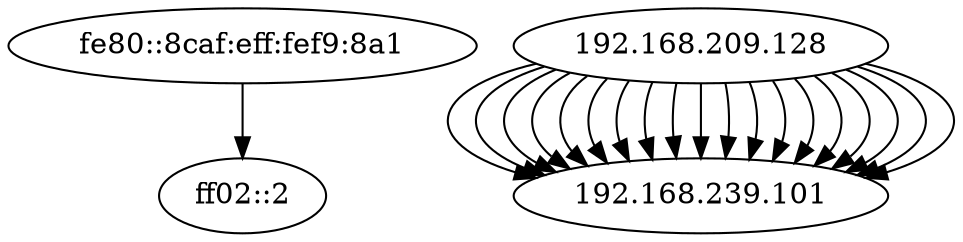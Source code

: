 digraph NWTraffic_update {
  "fe80::8caf:eff:fef9:8a1" [degree=1, in_degree=0, out_degree=1, activity_score=0.10, total_connections=1];
  "ff02::2" [degree=1, in_degree=1, out_degree=0, activity_score=0.10, total_connections=1];
  "fe80::8caf:eff:fef9:8a1" -> "ff02::2" [protocol_UNKNOWN=0.00,protocol_TCP=0.00,protocol_UDP=0.00,protocol_ICMP=1.00,timestamp_sin=-0.57,timestamp_cos=-0.82,src_port_type=0.00,dst_port_type=0.00,conn_state_successful=0.00,conn_state_rejected_reset=0.00,conn_state_partial=0.00,conn_state_suspicious=0.00,conn_state_other=1.00,local_orig=1.00,local_resp=0.00,history_length=0.10,orig_bytes=0.25,resp_bytes=0.00,orig_pkts=0.12,resp_pkts=0.00,orig_ip_bytes=0.39,resp_ip_bytes=0.00,service_HTTP=0.00,service_FTP=0.00,service_SSH=0.00,service_DNS=0.00,service_UNKNOWN=1.00  ];
  "192.168.209.128" [degree=51, in_degree=0, out_degree=51, activity_score=1.00, total_connections=51];
  "192.168.239.101" [degree=51, in_degree=51, out_degree=0, activity_score=1.00, total_connections=51];
  "192.168.209.128" -> "192.168.239.101" [protocol_UNKNOWN=0.00,protocol_TCP=1.00,protocol_UDP=0.00,protocol_ICMP=0.00,timestamp_sin=-0.58,timestamp_cos=-0.82,src_port_type=1.00,dst_port_type=0.00,conn_state_successful=1.00,conn_state_rejected_reset=0.00,conn_state_partial=0.00,conn_state_suspicious=0.00,conn_state_other=0.00,local_orig=1.00,local_resp=1.00,history_length=0.90,orig_bytes=0.57,resp_bytes=0.68,orig_pkts=0.22,resp_pkts=0.23,orig_ip_bytes=0.59,resp_ip_bytes=0.68,service_HTTP=0.00,service_FTP=0.00,service_SSH=0.00,service_DNS=0.00,service_UNKNOWN=1.00  ];
  "192.168.209.128" [degree=51, in_degree=0, out_degree=51, activity_score=1.00, total_connections=51];
  "192.168.239.101" [degree=51, in_degree=51, out_degree=0, activity_score=1.00, total_connections=51];
  "192.168.209.128" -> "192.168.239.101" [protocol_UNKNOWN=0.00,protocol_TCP=1.00,protocol_UDP=0.00,protocol_ICMP=0.00,timestamp_sin=-0.57,timestamp_cos=-0.82,src_port_type=0.50,dst_port_type=0.00,conn_state_successful=1.00,conn_state_rejected_reset=0.00,conn_state_partial=0.00,conn_state_suspicious=0.00,conn_state_other=0.00,local_orig=1.00,local_resp=1.00,history_length=0.90,orig_bytes=0.70,resp_bytes=0.74,orig_pkts=0.28,resp_pkts=0.28,orig_ip_bytes=0.71,resp_ip_bytes=0.75,service_HTTP=0.00,service_FTP=0.00,service_SSH=0.00,service_DNS=0.00,service_UNKNOWN=1.00  ];
  "192.168.209.128" [degree=51, in_degree=0, out_degree=51, activity_score=1.00, total_connections=51];
  "192.168.239.101" [degree=51, in_degree=51, out_degree=0, activity_score=1.00, total_connections=51];
  "192.168.209.128" -> "192.168.239.101" [protocol_UNKNOWN=0.00,protocol_TCP=1.00,protocol_UDP=0.00,protocol_ICMP=0.00,timestamp_sin=-0.57,timestamp_cos=-0.82,src_port_type=0.50,dst_port_type=0.00,conn_state_successful=1.00,conn_state_rejected_reset=0.00,conn_state_partial=0.00,conn_state_suspicious=0.00,conn_state_other=0.00,local_orig=1.00,local_resp=1.00,history_length=0.90,orig_bytes=0.77,resp_bytes=0.82,orig_pkts=0.34,resp_pkts=0.34,orig_ip_bytes=0.78,resp_ip_bytes=0.82,service_HTTP=0.00,service_FTP=0.00,service_SSH=0.00,service_DNS=0.00,service_UNKNOWN=1.00  ];
  "192.168.209.128" [degree=51, in_degree=0, out_degree=51, activity_score=1.00, total_connections=51];
  "192.168.239.101" [degree=51, in_degree=51, out_degree=0, activity_score=1.00, total_connections=51];
  "192.168.209.128" -> "192.168.239.101" [protocol_UNKNOWN=0.00,protocol_TCP=1.00,protocol_UDP=0.00,protocol_ICMP=0.00,timestamp_sin=-0.57,timestamp_cos=-0.82,src_port_type=0.50,dst_port_type=0.00,conn_state_successful=1.00,conn_state_rejected_reset=0.00,conn_state_partial=0.00,conn_state_suspicious=0.00,conn_state_other=0.00,local_orig=1.00,local_resp=1.00,history_length=0.90,orig_bytes=0.71,resp_bytes=0.74,orig_pkts=0.28,resp_pkts=0.28,orig_ip_bytes=0.72,resp_ip_bytes=0.75,service_HTTP=0.00,service_FTP=0.00,service_SSH=0.00,service_DNS=0.00,service_UNKNOWN=1.00  ];
  "192.168.209.128" [degree=51, in_degree=0, out_degree=51, activity_score=1.00, total_connections=51];
  "192.168.239.101" [degree=51, in_degree=51, out_degree=0, activity_score=1.00, total_connections=51];
  "192.168.209.128" -> "192.168.239.101" [protocol_UNKNOWN=0.00,protocol_TCP=1.00,protocol_UDP=0.00,protocol_ICMP=0.00,timestamp_sin=-0.57,timestamp_cos=-0.82,src_port_type=0.50,dst_port_type=0.00,conn_state_successful=1.00,conn_state_rejected_reset=0.00,conn_state_partial=0.00,conn_state_suspicious=0.00,conn_state_other=0.00,local_orig=1.00,local_resp=1.00,history_length=0.90,orig_bytes=0.66,resp_bytes=0.70,orig_pkts=0.25,resp_pkts=0.26,orig_ip_bytes=0.68,resp_ip_bytes=0.71,service_HTTP=0.00,service_FTP=0.00,service_SSH=0.00,service_DNS=0.00,service_UNKNOWN=1.00  ];
  "192.168.209.128" [degree=51, in_degree=0, out_degree=51, activity_score=1.00, total_connections=51];
  "192.168.239.101" [degree=51, in_degree=51, out_degree=0, activity_score=1.00, total_connections=51];
  "192.168.209.128" -> "192.168.239.101" [protocol_UNKNOWN=0.00,protocol_TCP=1.00,protocol_UDP=0.00,protocol_ICMP=0.00,timestamp_sin=-0.57,timestamp_cos=-0.82,src_port_type=0.50,dst_port_type=0.00,conn_state_successful=1.00,conn_state_rejected_reset=0.00,conn_state_partial=0.00,conn_state_suspicious=0.00,conn_state_other=0.00,local_orig=1.00,local_resp=1.00,history_length=0.90,orig_bytes=0.67,resp_bytes=0.71,orig_pkts=0.26,resp_pkts=0.26,orig_ip_bytes=0.68,resp_ip_bytes=0.72,service_HTTP=0.00,service_FTP=0.00,service_SSH=0.00,service_DNS=0.00,service_UNKNOWN=1.00  ];
  "192.168.209.128" [degree=51, in_degree=0, out_degree=51, activity_score=1.00, total_connections=51];
  "192.168.239.101" [degree=51, in_degree=51, out_degree=0, activity_score=1.00, total_connections=51];
  "192.168.209.128" -> "192.168.239.101" [protocol_UNKNOWN=0.00,protocol_TCP=1.00,protocol_UDP=0.00,protocol_ICMP=0.00,timestamp_sin=-0.57,timestamp_cos=-0.82,src_port_type=0.50,dst_port_type=0.00,conn_state_successful=1.00,conn_state_rejected_reset=0.00,conn_state_partial=0.00,conn_state_suspicious=0.00,conn_state_other=0.00,local_orig=1.00,local_resp=1.00,history_length=0.90,orig_bytes=0.65,resp_bytes=0.69,orig_pkts=0.24,resp_pkts=0.26,orig_ip_bytes=0.66,resp_ip_bytes=0.70,service_HTTP=0.00,service_FTP=0.00,service_SSH=0.00,service_DNS=0.00,service_UNKNOWN=1.00  ];
  "192.168.209.128" [degree=51, in_degree=0, out_degree=51, activity_score=1.00, total_connections=51];
  "192.168.239.101" [degree=51, in_degree=51, out_degree=0, activity_score=1.00, total_connections=51];
  "192.168.209.128" -> "192.168.239.101" [protocol_UNKNOWN=0.00,protocol_TCP=1.00,protocol_UDP=0.00,protocol_ICMP=0.00,timestamp_sin=-0.57,timestamp_cos=-0.82,src_port_type=0.50,dst_port_type=0.00,conn_state_successful=1.00,conn_state_rejected_reset=0.00,conn_state_partial=0.00,conn_state_suspicious=0.00,conn_state_other=0.00,local_orig=1.00,local_resp=1.00,history_length=0.90,orig_bytes=0.69,resp_bytes=0.73,orig_pkts=0.27,resp_pkts=0.27,orig_ip_bytes=0.70,resp_ip_bytes=0.73,service_HTTP=0.00,service_FTP=0.00,service_SSH=0.00,service_DNS=0.00,service_UNKNOWN=1.00  ];
  "192.168.209.128" [degree=51, in_degree=0, out_degree=51, activity_score=1.00, total_connections=51];
  "192.168.239.101" [degree=51, in_degree=51, out_degree=0, activity_score=1.00, total_connections=51];
  "192.168.209.128" -> "192.168.239.101" [protocol_UNKNOWN=0.00,protocol_TCP=1.00,protocol_UDP=0.00,protocol_ICMP=0.00,timestamp_sin=-0.58,timestamp_cos=-0.82,src_port_type=1.00,dst_port_type=0.00,conn_state_successful=1.00,conn_state_rejected_reset=0.00,conn_state_partial=0.00,conn_state_suspicious=0.00,conn_state_other=0.00,local_orig=1.00,local_resp=1.00,history_length=1.10,orig_bytes=0.80,resp_bytes=0.95,orig_pkts=0.40,resp_pkts=0.44,orig_ip_bytes=0.81,resp_ip_bytes=0.96,service_HTTP=0.00,service_FTP=0.00,service_SSH=0.00,service_DNS=0.00,service_UNKNOWN=1.00  ];
  "192.168.209.128" [degree=51, in_degree=0, out_degree=51, activity_score=1.00, total_connections=51];
  "192.168.239.101" [degree=51, in_degree=51, out_degree=0, activity_score=1.00, total_connections=51];
  "192.168.209.128" -> "192.168.239.101" [protocol_UNKNOWN=0.00,protocol_TCP=1.00,protocol_UDP=0.00,protocol_ICMP=0.00,timestamp_sin=-0.58,timestamp_cos=-0.82,src_port_type=1.00,dst_port_type=0.00,conn_state_successful=1.00,conn_state_rejected_reset=0.00,conn_state_partial=0.00,conn_state_suspicious=0.00,conn_state_other=0.00,local_orig=1.00,local_resp=1.00,history_length=0.90,orig_bytes=0.80,resp_bytes=0.95,orig_pkts=0.41,resp_pkts=0.44,orig_ip_bytes=0.82,resp_ip_bytes=0.96,service_HTTP=0.00,service_FTP=0.00,service_SSH=0.00,service_DNS=0.00,service_UNKNOWN=1.00  ];
  "192.168.209.128" [degree=51, in_degree=0, out_degree=51, activity_score=1.00, total_connections=51];
  "192.168.239.101" [degree=51, in_degree=51, out_degree=0, activity_score=1.00, total_connections=51];
  "192.168.209.128" -> "192.168.239.101" [protocol_UNKNOWN=0.00,protocol_TCP=1.00,protocol_UDP=0.00,protocol_ICMP=0.00,timestamp_sin=-0.58,timestamp_cos=-0.82,src_port_type=1.00,dst_port_type=0.00,conn_state_successful=1.00,conn_state_rejected_reset=0.00,conn_state_partial=0.00,conn_state_suspicious=0.00,conn_state_other=0.00,local_orig=1.00,local_resp=1.00,history_length=0.90,orig_bytes=0.80,resp_bytes=0.95,orig_pkts=0.40,resp_pkts=0.44,orig_ip_bytes=0.81,resp_ip_bytes=0.96,service_HTTP=0.00,service_FTP=0.00,service_SSH=0.00,service_DNS=0.00,service_UNKNOWN=1.00  ];
  "192.168.209.128" [degree=51, in_degree=0, out_degree=51, activity_score=1.00, total_connections=51];
  "192.168.239.101" [degree=51, in_degree=51, out_degree=0, activity_score=1.00, total_connections=51];
  "192.168.209.128" -> "192.168.239.101" [protocol_UNKNOWN=0.00,protocol_TCP=1.00,protocol_UDP=0.00,protocol_ICMP=0.00,timestamp_sin=-0.58,timestamp_cos=-0.82,src_port_type=1.00,dst_port_type=0.00,conn_state_successful=1.00,conn_state_rejected_reset=0.00,conn_state_partial=0.00,conn_state_suspicious=0.00,conn_state_other=0.00,local_orig=1.00,local_resp=1.00,history_length=1.00,orig_bytes=0.80,resp_bytes=0.95,orig_pkts=0.40,resp_pkts=0.44,orig_ip_bytes=0.81,resp_ip_bytes=0.96,service_HTTP=0.00,service_FTP=0.00,service_SSH=0.00,service_DNS=0.00,service_UNKNOWN=1.00  ];
  "192.168.209.128" [degree=51, in_degree=0, out_degree=51, activity_score=1.00, total_connections=51];
  "192.168.239.101" [degree=51, in_degree=51, out_degree=0, activity_score=1.00, total_connections=51];
  "192.168.209.128" -> "192.168.239.101" [protocol_UNKNOWN=0.00,protocol_TCP=1.00,protocol_UDP=0.00,protocol_ICMP=0.00,timestamp_sin=-0.58,timestamp_cos=-0.82,src_port_type=1.00,dst_port_type=0.00,conn_state_successful=1.00,conn_state_rejected_reset=0.00,conn_state_partial=0.00,conn_state_suspicious=0.00,conn_state_other=0.00,local_orig=1.00,local_resp=1.00,history_length=1.20,orig_bytes=0.80,resp_bytes=0.95,orig_pkts=0.40,resp_pkts=0.44,orig_ip_bytes=0.81,resp_ip_bytes=0.96,service_HTTP=0.00,service_FTP=0.00,service_SSH=0.00,service_DNS=0.00,service_UNKNOWN=1.00  ];
  "192.168.209.128" [degree=51, in_degree=0, out_degree=51, activity_score=1.00, total_connections=51];
  "192.168.239.101" [degree=51, in_degree=51, out_degree=0, activity_score=1.00, total_connections=51];
  "192.168.209.128" -> "192.168.239.101" [protocol_UNKNOWN=0.00,protocol_TCP=1.00,protocol_UDP=0.00,protocol_ICMP=0.00,timestamp_sin=-0.58,timestamp_cos=-0.82,src_port_type=1.00,dst_port_type=0.00,conn_state_successful=1.00,conn_state_rejected_reset=0.00,conn_state_partial=0.00,conn_state_suspicious=0.00,conn_state_other=0.00,local_orig=1.00,local_resp=1.00,history_length=0.90,orig_bytes=0.80,resp_bytes=0.95,orig_pkts=0.40,resp_pkts=0.44,orig_ip_bytes=0.81,resp_ip_bytes=0.96,service_HTTP=0.00,service_FTP=0.00,service_SSH=0.00,service_DNS=0.00,service_UNKNOWN=1.00  ];
  "192.168.209.128" [degree=51, in_degree=0, out_degree=51, activity_score=1.00, total_connections=51];
  "192.168.239.101" [degree=51, in_degree=51, out_degree=0, activity_score=1.00, total_connections=51];
  "192.168.209.128" -> "192.168.239.101" [protocol_UNKNOWN=0.00,protocol_TCP=1.00,protocol_UDP=0.00,protocol_ICMP=0.00,timestamp_sin=-0.58,timestamp_cos=-0.82,src_port_type=1.00,dst_port_type=0.00,conn_state_successful=1.00,conn_state_rejected_reset=0.00,conn_state_partial=0.00,conn_state_suspicious=0.00,conn_state_other=0.00,local_orig=1.00,local_resp=1.00,history_length=0.90,orig_bytes=0.80,resp_bytes=0.95,orig_pkts=0.40,resp_pkts=0.44,orig_ip_bytes=0.81,resp_ip_bytes=0.96,service_HTTP=0.00,service_FTP=0.00,service_SSH=0.00,service_DNS=0.00,service_UNKNOWN=1.00  ];
  "192.168.209.128" [degree=51, in_degree=0, out_degree=51, activity_score=1.00, total_connections=51];
  "192.168.239.101" [degree=51, in_degree=51, out_degree=0, activity_score=1.00, total_connections=51];
  "192.168.209.128" -> "192.168.239.101" [protocol_UNKNOWN=0.00,protocol_TCP=1.00,protocol_UDP=0.00,protocol_ICMP=0.00,timestamp_sin=-0.58,timestamp_cos=-0.82,src_port_type=1.00,dst_port_type=0.00,conn_state_successful=1.00,conn_state_rejected_reset=0.00,conn_state_partial=0.00,conn_state_suspicious=0.00,conn_state_other=0.00,local_orig=1.00,local_resp=1.00,history_length=1.00,orig_bytes=0.80,resp_bytes=0.95,orig_pkts=0.40,resp_pkts=0.44,orig_ip_bytes=0.81,resp_ip_bytes=0.96,service_HTTP=0.00,service_FTP=0.00,service_SSH=0.00,service_DNS=0.00,service_UNKNOWN=1.00  ];
  "192.168.209.128" [degree=51, in_degree=0, out_degree=51, activity_score=1.00, total_connections=51];
  "192.168.239.101" [degree=51, in_degree=51, out_degree=0, activity_score=1.00, total_connections=51];
  "192.168.209.128" -> "192.168.239.101" [protocol_UNKNOWN=0.00,protocol_TCP=1.00,protocol_UDP=0.00,protocol_ICMP=0.00,timestamp_sin=-0.58,timestamp_cos=-0.82,src_port_type=1.00,dst_port_type=0.00,conn_state_successful=1.00,conn_state_rejected_reset=0.00,conn_state_partial=0.00,conn_state_suspicious=0.00,conn_state_other=0.00,local_orig=1.00,local_resp=1.00,history_length=1.00,orig_bytes=0.80,resp_bytes=0.95,orig_pkts=0.40,resp_pkts=0.44,orig_ip_bytes=0.81,resp_ip_bytes=0.96,service_HTTP=0.00,service_FTP=0.00,service_SSH=0.00,service_DNS=0.00,service_UNKNOWN=1.00  ];
  "192.168.209.128" [degree=51, in_degree=0, out_degree=51, activity_score=1.00, total_connections=51];
  "192.168.239.101" [degree=51, in_degree=51, out_degree=0, activity_score=1.00, total_connections=51];
  "192.168.209.128" -> "192.168.239.101" [protocol_UNKNOWN=0.00,protocol_TCP=1.00,protocol_UDP=0.00,protocol_ICMP=0.00,timestamp_sin=-0.58,timestamp_cos=-0.82,src_port_type=1.00,dst_port_type=0.00,conn_state_successful=1.00,conn_state_rejected_reset=0.00,conn_state_partial=0.00,conn_state_suspicious=0.00,conn_state_other=0.00,local_orig=1.00,local_resp=1.00,history_length=0.90,orig_bytes=0.80,resp_bytes=0.95,orig_pkts=0.40,resp_pkts=0.44,orig_ip_bytes=0.81,resp_ip_bytes=0.96,service_HTTP=0.00,service_FTP=0.00,service_SSH=0.00,service_DNS=0.00,service_UNKNOWN=1.00  ];
  "192.168.209.128" [degree=51, in_degree=0, out_degree=51, activity_score=1.00, total_connections=51];
  "192.168.239.101" [degree=51, in_degree=51, out_degree=0, activity_score=1.00, total_connections=51];
  "192.168.209.128" -> "192.168.239.101" [protocol_UNKNOWN=0.00,protocol_TCP=1.00,protocol_UDP=0.00,protocol_ICMP=0.00,timestamp_sin=-0.58,timestamp_cos=-0.82,src_port_type=1.00,dst_port_type=0.00,conn_state_successful=1.00,conn_state_rejected_reset=0.00,conn_state_partial=0.00,conn_state_suspicious=0.00,conn_state_other=0.00,local_orig=1.00,local_resp=1.00,history_length=1.30,orig_bytes=0.80,resp_bytes=0.95,orig_pkts=0.40,resp_pkts=0.44,orig_ip_bytes=0.81,resp_ip_bytes=0.96,service_HTTP=0.00,service_FTP=0.00,service_SSH=0.00,service_DNS=0.00,service_UNKNOWN=1.00  ];
}
